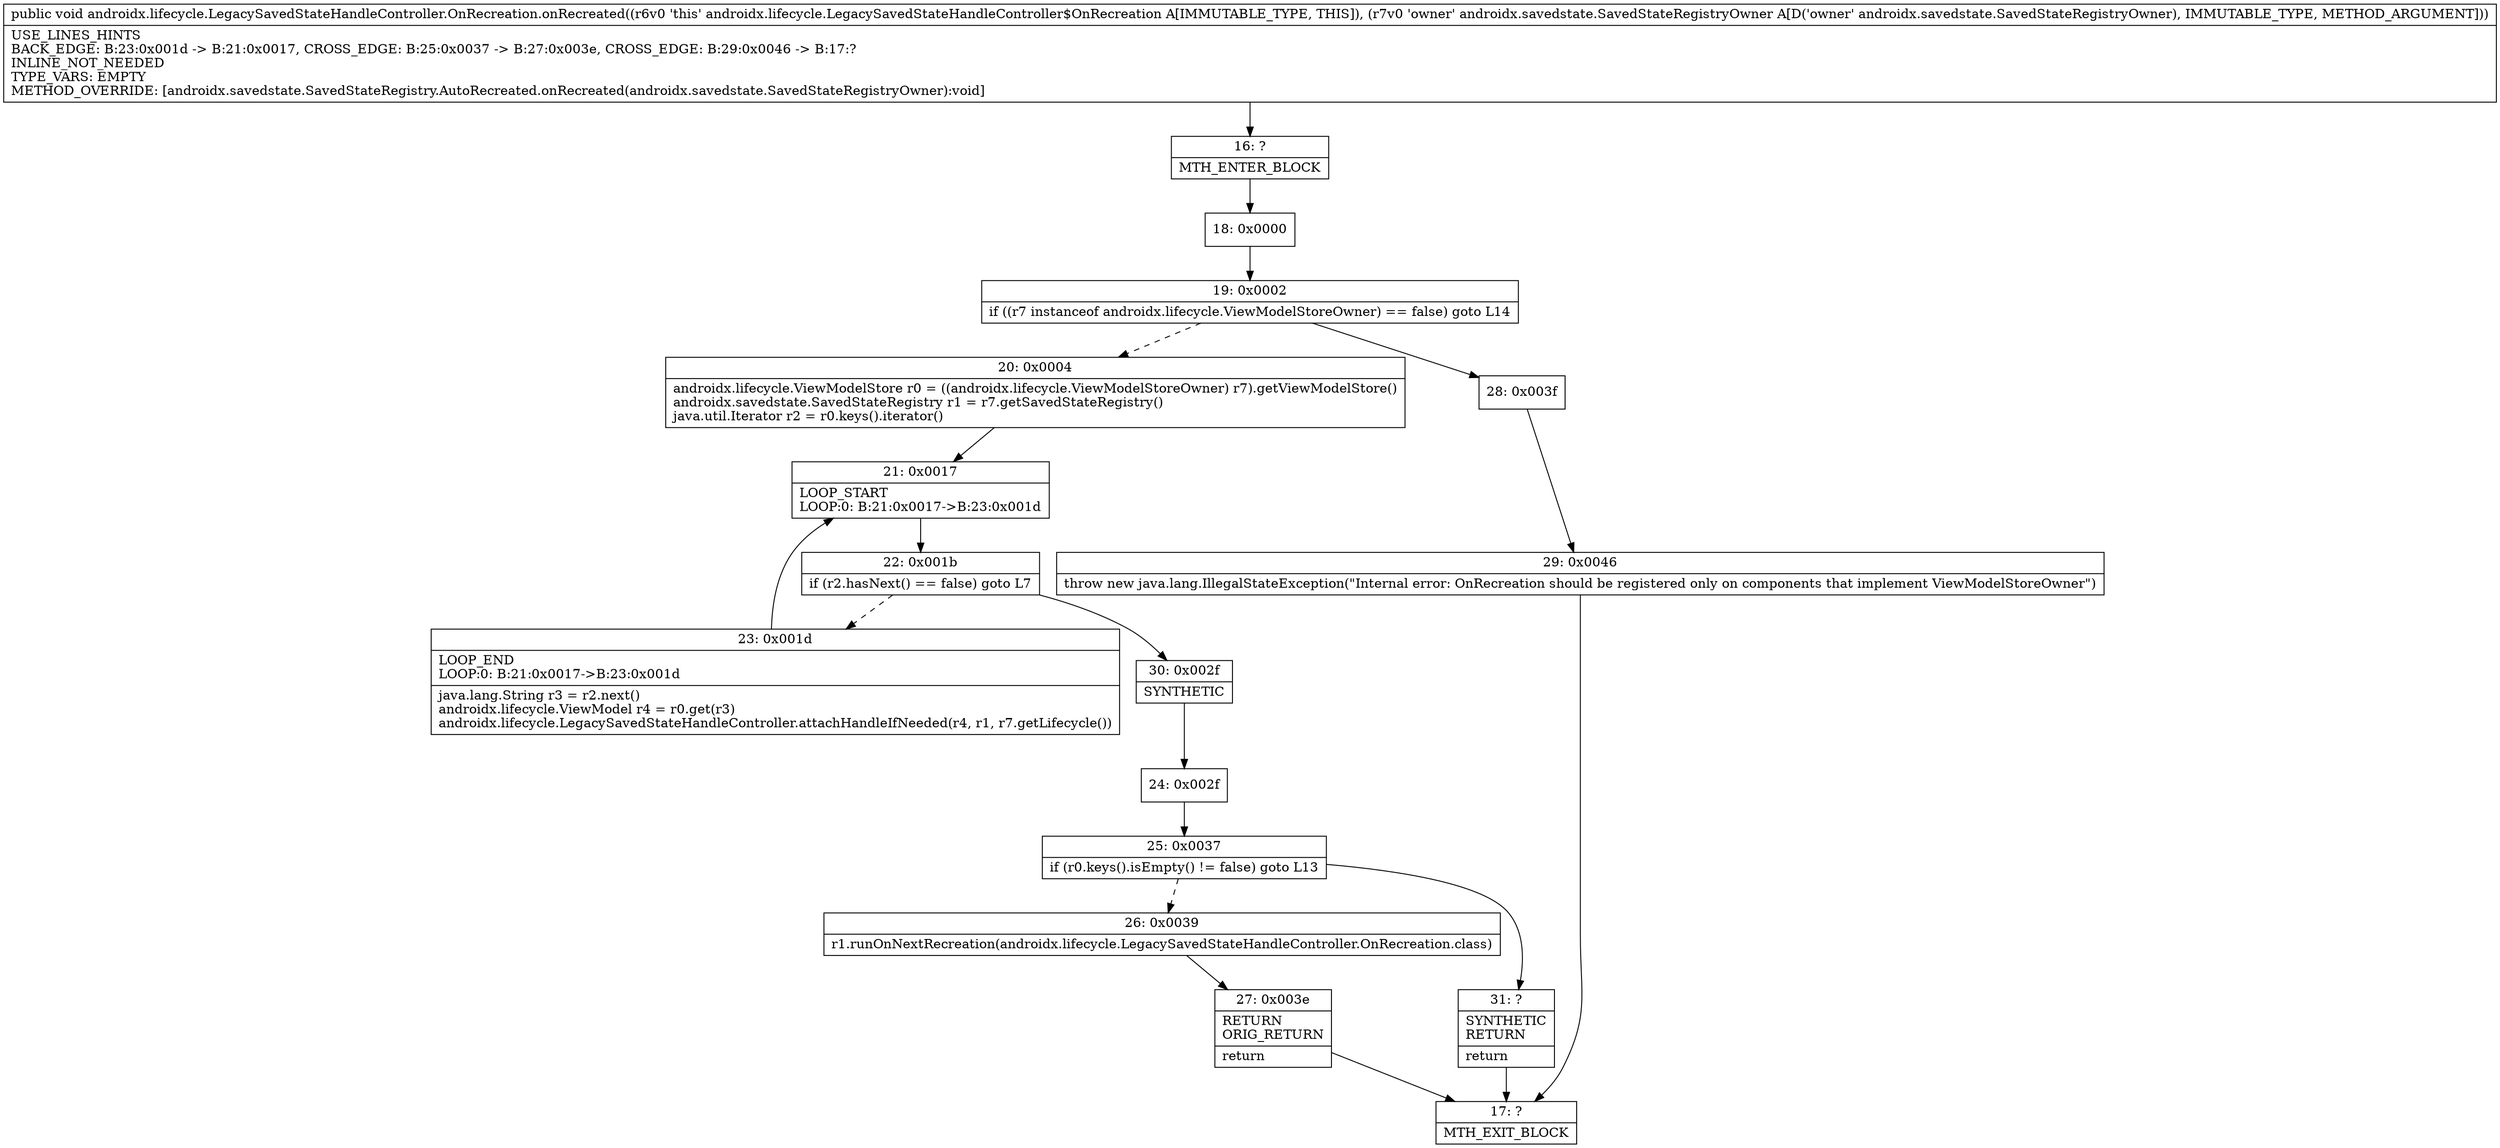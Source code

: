 digraph "CFG forandroidx.lifecycle.LegacySavedStateHandleController.OnRecreation.onRecreated(Landroidx\/savedstate\/SavedStateRegistryOwner;)V" {
Node_16 [shape=record,label="{16\:\ ?|MTH_ENTER_BLOCK\l}"];
Node_18 [shape=record,label="{18\:\ 0x0000}"];
Node_19 [shape=record,label="{19\:\ 0x0002|if ((r7 instanceof androidx.lifecycle.ViewModelStoreOwner) == false) goto L14\l}"];
Node_20 [shape=record,label="{20\:\ 0x0004|androidx.lifecycle.ViewModelStore r0 = ((androidx.lifecycle.ViewModelStoreOwner) r7).getViewModelStore()\landroidx.savedstate.SavedStateRegistry r1 = r7.getSavedStateRegistry()\ljava.util.Iterator r2 = r0.keys().iterator()\l}"];
Node_21 [shape=record,label="{21\:\ 0x0017|LOOP_START\lLOOP:0: B:21:0x0017\-\>B:23:0x001d\l}"];
Node_22 [shape=record,label="{22\:\ 0x001b|if (r2.hasNext() == false) goto L7\l}"];
Node_23 [shape=record,label="{23\:\ 0x001d|LOOP_END\lLOOP:0: B:21:0x0017\-\>B:23:0x001d\l|java.lang.String r3 = r2.next()\landroidx.lifecycle.ViewModel r4 = r0.get(r3)\landroidx.lifecycle.LegacySavedStateHandleController.attachHandleIfNeeded(r4, r1, r7.getLifecycle())\l}"];
Node_30 [shape=record,label="{30\:\ 0x002f|SYNTHETIC\l}"];
Node_24 [shape=record,label="{24\:\ 0x002f}"];
Node_25 [shape=record,label="{25\:\ 0x0037|if (r0.keys().isEmpty() != false) goto L13\l}"];
Node_26 [shape=record,label="{26\:\ 0x0039|r1.runOnNextRecreation(androidx.lifecycle.LegacySavedStateHandleController.OnRecreation.class)\l}"];
Node_27 [shape=record,label="{27\:\ 0x003e|RETURN\lORIG_RETURN\l|return\l}"];
Node_17 [shape=record,label="{17\:\ ?|MTH_EXIT_BLOCK\l}"];
Node_31 [shape=record,label="{31\:\ ?|SYNTHETIC\lRETURN\l|return\l}"];
Node_28 [shape=record,label="{28\:\ 0x003f}"];
Node_29 [shape=record,label="{29\:\ 0x0046|throw new java.lang.IllegalStateException(\"Internal error: OnRecreation should be registered only on components that implement ViewModelStoreOwner\")\l}"];
MethodNode[shape=record,label="{public void androidx.lifecycle.LegacySavedStateHandleController.OnRecreation.onRecreated((r6v0 'this' androidx.lifecycle.LegacySavedStateHandleController$OnRecreation A[IMMUTABLE_TYPE, THIS]), (r7v0 'owner' androidx.savedstate.SavedStateRegistryOwner A[D('owner' androidx.savedstate.SavedStateRegistryOwner), IMMUTABLE_TYPE, METHOD_ARGUMENT]))  | USE_LINES_HINTS\lBACK_EDGE: B:23:0x001d \-\> B:21:0x0017, CROSS_EDGE: B:25:0x0037 \-\> B:27:0x003e, CROSS_EDGE: B:29:0x0046 \-\> B:17:?\lINLINE_NOT_NEEDED\lTYPE_VARS: EMPTY\lMETHOD_OVERRIDE: [androidx.savedstate.SavedStateRegistry.AutoRecreated.onRecreated(androidx.savedstate.SavedStateRegistryOwner):void]\l}"];
MethodNode -> Node_16;Node_16 -> Node_18;
Node_18 -> Node_19;
Node_19 -> Node_20[style=dashed];
Node_19 -> Node_28;
Node_20 -> Node_21;
Node_21 -> Node_22;
Node_22 -> Node_23[style=dashed];
Node_22 -> Node_30;
Node_23 -> Node_21;
Node_30 -> Node_24;
Node_24 -> Node_25;
Node_25 -> Node_26[style=dashed];
Node_25 -> Node_31;
Node_26 -> Node_27;
Node_27 -> Node_17;
Node_31 -> Node_17;
Node_28 -> Node_29;
Node_29 -> Node_17;
}

